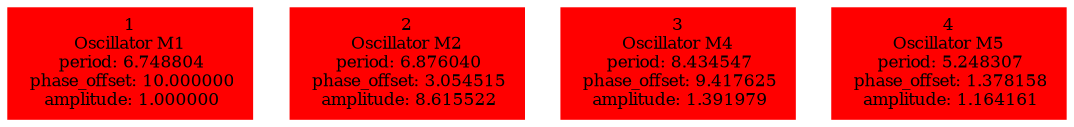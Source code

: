  digraph g{ forcelabels=true;
1 [label=<1<BR />Oscillator M1<BR /> period: 6.748804<BR /> phase_offset: 10.000000<BR /> amplitude: 1.000000>, shape=box,color=red,style=filled,fontsize=8];2 [label=<2<BR />Oscillator M2<BR /> period: 6.876040<BR /> phase_offset: 3.054515<BR /> amplitude: 8.615522>, shape=box,color=red,style=filled,fontsize=8];3 [label=<3<BR />Oscillator M4<BR /> period: 8.434547<BR /> phase_offset: 9.417625<BR /> amplitude: 1.391979>, shape=box,color=red,style=filled,fontsize=8];4 [label=<4<BR />Oscillator M5<BR /> period: 5.248307<BR /> phase_offset: 1.378158<BR /> amplitude: 1.164161>, shape=box,color=red,style=filled,fontsize=8]; }
